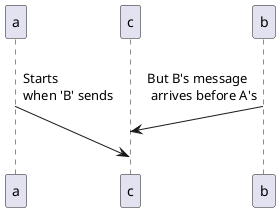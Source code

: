 @startuml

!pragma teoz true
a ->(50) c : Starts\nwhen 'B' sends
& b ->(25) c: \nBut B's message\n arrives before A's
@enduml